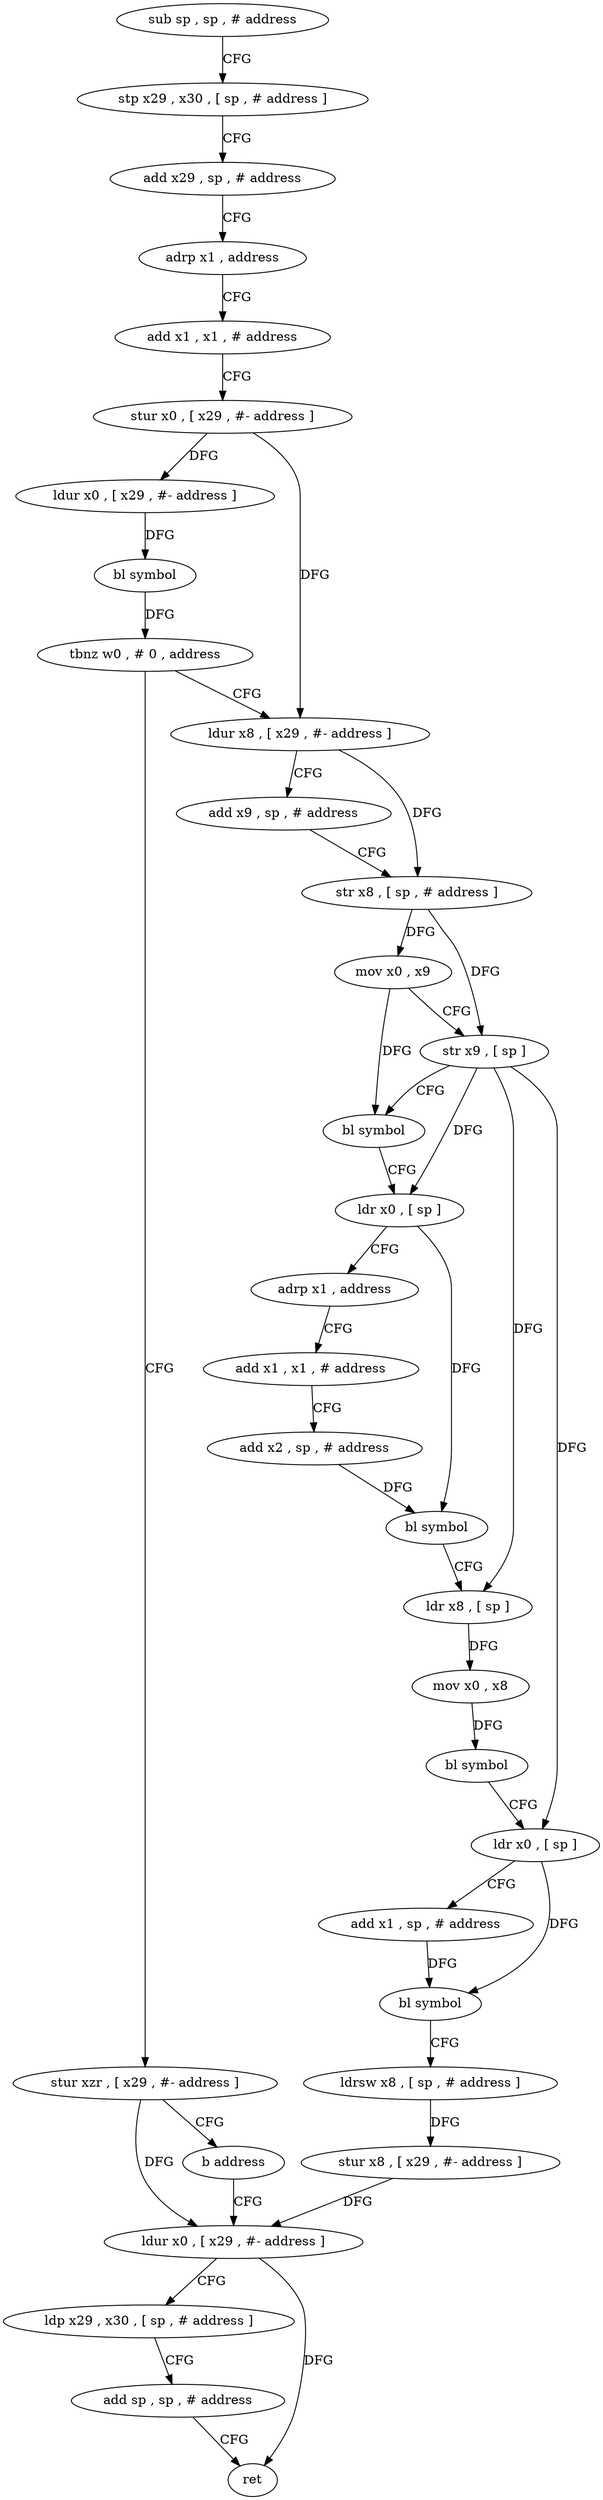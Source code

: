 digraph "func" {
"78072" [label = "sub sp , sp , # address" ]
"78076" [label = "stp x29 , x30 , [ sp , # address ]" ]
"78080" [label = "add x29 , sp , # address" ]
"78084" [label = "adrp x1 , address" ]
"78088" [label = "add x1 , x1 , # address" ]
"78092" [label = "stur x0 , [ x29 , #- address ]" ]
"78096" [label = "ldur x0 , [ x29 , #- address ]" ]
"78100" [label = "bl symbol" ]
"78104" [label = "tbnz w0 , # 0 , address" ]
"78116" [label = "ldur x8 , [ x29 , #- address ]" ]
"78108" [label = "stur xzr , [ x29 , #- address ]" ]
"78120" [label = "add x9 , sp , # address" ]
"78124" [label = "str x8 , [ sp , # address ]" ]
"78128" [label = "mov x0 , x9" ]
"78132" [label = "str x9 , [ sp ]" ]
"78136" [label = "bl symbol" ]
"78140" [label = "ldr x0 , [ sp ]" ]
"78144" [label = "adrp x1 , address" ]
"78148" [label = "add x1 , x1 , # address" ]
"78152" [label = "add x2 , sp , # address" ]
"78156" [label = "bl symbol" ]
"78160" [label = "ldr x8 , [ sp ]" ]
"78164" [label = "mov x0 , x8" ]
"78168" [label = "bl symbol" ]
"78172" [label = "ldr x0 , [ sp ]" ]
"78176" [label = "add x1 , sp , # address" ]
"78180" [label = "bl symbol" ]
"78184" [label = "ldrsw x8 , [ sp , # address ]" ]
"78188" [label = "stur x8 , [ x29 , #- address ]" ]
"78192" [label = "ldur x0 , [ x29 , #- address ]" ]
"78112" [label = "b address" ]
"78196" [label = "ldp x29 , x30 , [ sp , # address ]" ]
"78200" [label = "add sp , sp , # address" ]
"78204" [label = "ret" ]
"78072" -> "78076" [ label = "CFG" ]
"78076" -> "78080" [ label = "CFG" ]
"78080" -> "78084" [ label = "CFG" ]
"78084" -> "78088" [ label = "CFG" ]
"78088" -> "78092" [ label = "CFG" ]
"78092" -> "78096" [ label = "DFG" ]
"78092" -> "78116" [ label = "DFG" ]
"78096" -> "78100" [ label = "DFG" ]
"78100" -> "78104" [ label = "DFG" ]
"78104" -> "78116" [ label = "CFG" ]
"78104" -> "78108" [ label = "CFG" ]
"78116" -> "78120" [ label = "CFG" ]
"78116" -> "78124" [ label = "DFG" ]
"78108" -> "78112" [ label = "CFG" ]
"78108" -> "78192" [ label = "DFG" ]
"78120" -> "78124" [ label = "CFG" ]
"78124" -> "78128" [ label = "DFG" ]
"78124" -> "78132" [ label = "DFG" ]
"78128" -> "78132" [ label = "CFG" ]
"78128" -> "78136" [ label = "DFG" ]
"78132" -> "78136" [ label = "CFG" ]
"78132" -> "78140" [ label = "DFG" ]
"78132" -> "78160" [ label = "DFG" ]
"78132" -> "78172" [ label = "DFG" ]
"78136" -> "78140" [ label = "CFG" ]
"78140" -> "78144" [ label = "CFG" ]
"78140" -> "78156" [ label = "DFG" ]
"78144" -> "78148" [ label = "CFG" ]
"78148" -> "78152" [ label = "CFG" ]
"78152" -> "78156" [ label = "DFG" ]
"78156" -> "78160" [ label = "CFG" ]
"78160" -> "78164" [ label = "DFG" ]
"78164" -> "78168" [ label = "DFG" ]
"78168" -> "78172" [ label = "CFG" ]
"78172" -> "78176" [ label = "CFG" ]
"78172" -> "78180" [ label = "DFG" ]
"78176" -> "78180" [ label = "DFG" ]
"78180" -> "78184" [ label = "CFG" ]
"78184" -> "78188" [ label = "DFG" ]
"78188" -> "78192" [ label = "DFG" ]
"78192" -> "78196" [ label = "CFG" ]
"78192" -> "78204" [ label = "DFG" ]
"78112" -> "78192" [ label = "CFG" ]
"78196" -> "78200" [ label = "CFG" ]
"78200" -> "78204" [ label = "CFG" ]
}
